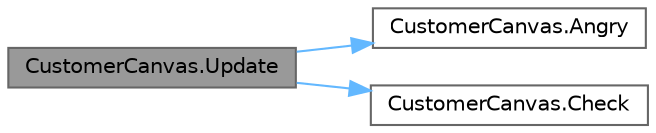 digraph "CustomerCanvas.Update"
{
 // LATEX_PDF_SIZE
  bgcolor="transparent";
  edge [fontname=Helvetica,fontsize=10,labelfontname=Helvetica,labelfontsize=10];
  node [fontname=Helvetica,fontsize=10,shape=box,height=0.2,width=0.4];
  rankdir="LR";
  Node1 [id="Node000001",label="CustomerCanvas.Update",height=0.2,width=0.4,color="gray40", fillcolor="grey60", style="filled", fontcolor="black",tooltip=" "];
  Node1 -> Node2 [id="edge1_Node000001_Node000002",color="steelblue1",style="solid",tooltip=" "];
  Node2 [id="Node000002",label="CustomerCanvas.Angry",height=0.2,width=0.4,color="grey40", fillcolor="white", style="filled",URL="$class_customer_canvas.html#aefdc92b0dd34986c4985d1c46943dec3",tooltip="怒りゲージの表示情報を更新する"];
  Node1 -> Node3 [id="edge2_Node000001_Node000003",color="steelblue1",style="solid",tooltip=" "];
  Node3 [id="Node000003",label="CustomerCanvas.Check",height=0.2,width=0.4,color="grey40", fillcolor="white", style="filled",URL="$class_customer_canvas.html#a4352dbf4714722c41e526b72d9a20563",tooltip="ターゲットの客が料理を待っている状態( CustomerState.WaitFood )でなければ削除する"];
}
